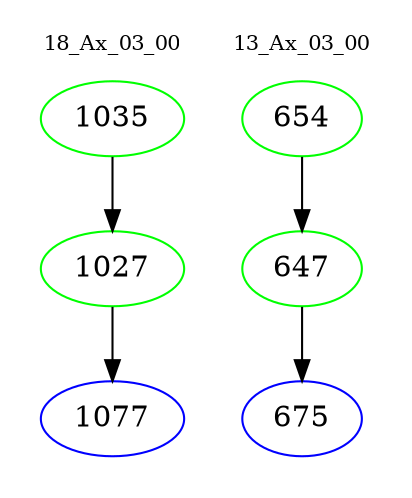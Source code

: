 digraph{
subgraph cluster_0 {
color = white
label = "18_Ax_03_00";
fontsize=10;
T0_1035 [label="1035", color="green"]
T0_1035 -> T0_1027 [color="black"]
T0_1027 [label="1027", color="green"]
T0_1027 -> T0_1077 [color="black"]
T0_1077 [label="1077", color="blue"]
}
subgraph cluster_1 {
color = white
label = "13_Ax_03_00";
fontsize=10;
T1_654 [label="654", color="green"]
T1_654 -> T1_647 [color="black"]
T1_647 [label="647", color="green"]
T1_647 -> T1_675 [color="black"]
T1_675 [label="675", color="blue"]
}
}
